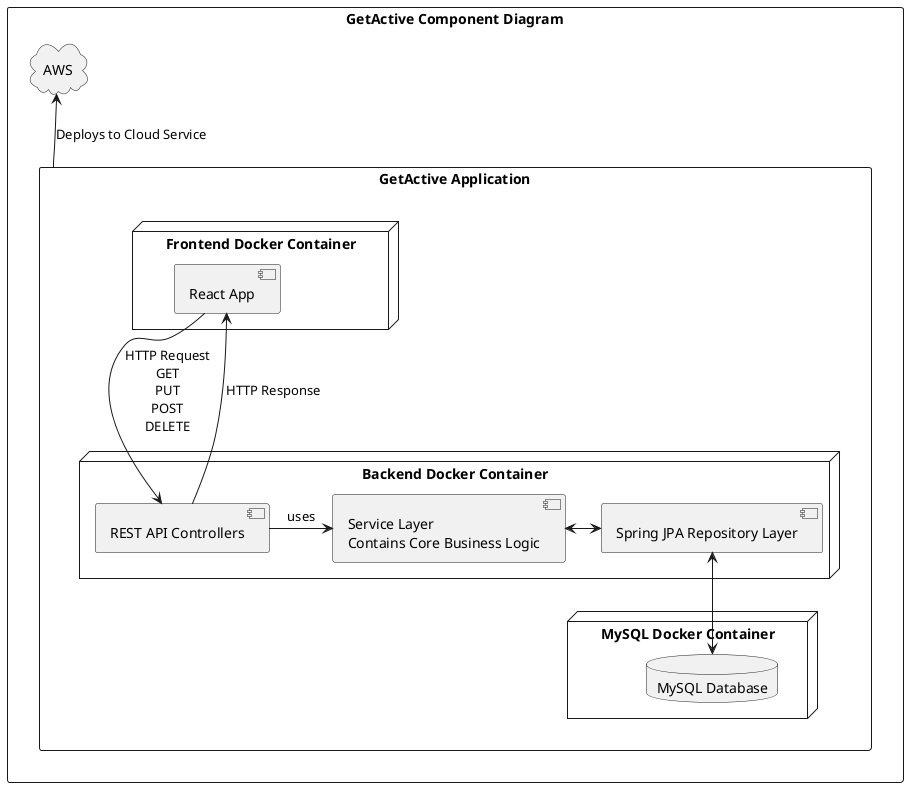 @startuml
rectangle "GetActive Component Diagram" {
    rectangle "GetActive Application" as APPLICATION {
        node "Backend Docker Container" {
            [REST API Controllers] as BACKEND_API
            [Service Layer\nContains Core Business Logic] as BACKEND_SERVICE
            [Spring JPA Repository Layer] as BACKEND_DATA
        }
        [BACKEND_API] -r-> [BACKEND_SERVICE] : uses
        [BACKEND_SERVICE] <-r-> [BACKEND_DATA]

        node "MySQL Docker Container" {
            database "MySQL Database" {
            }
        }
        [BACKEND_DATA] <-d-> [MySQL Database]

        node "Frontend Docker Container" {
           [React App]
        }

        [React App] -d-> [BACKEND_API]: HTTP Request\nGET\nPUT\nPOST\nDELETE
        [React App] <-d- [BACKEND_API]: HTTP Response
    }
    cloud "AWS" as CLOUD {
    }
}
[APPLICATION] -u-> [CLOUD]: Deploys to Cloud Service
@enduml